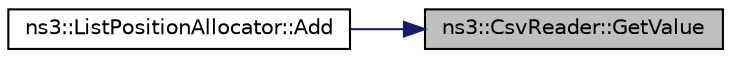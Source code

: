 digraph "ns3::CsvReader::GetValue"
{
 // LATEX_PDF_SIZE
  edge [fontname="Helvetica",fontsize="10",labelfontname="Helvetica",labelfontsize="10"];
  node [fontname="Helvetica",fontsize="10",shape=record];
  rankdir="RL";
  Node1 [label="ns3::CsvReader::GetValue",height=0.2,width=0.4,color="black", fillcolor="grey75", style="filled", fontcolor="black",tooltip="Attempt to convert from the string data in the specified column to the specified data type."];
  Node1 -> Node2 [dir="back",color="midnightblue",fontsize="10",style="solid",fontname="Helvetica"];
  Node2 [label="ns3::ListPositionAllocator::Add",height=0.2,width=0.4,color="black", fillcolor="white", style="filled",URL="$classns3_1_1_list_position_allocator.html#aee42a10c5ea6e4c272e3c8bb8fe0d6f7",tooltip="Add the positions listed in a file."];
}
